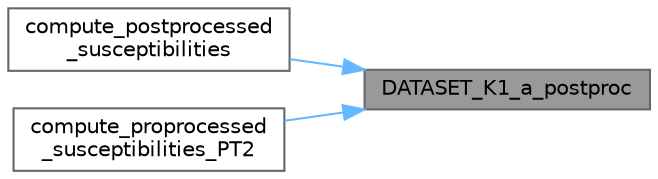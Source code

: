 digraph "DATASET_K1_a_postproc"
{
 // INTERACTIVE_SVG=YES
 // LATEX_PDF_SIZE
  bgcolor="transparent";
  edge [fontname=Helvetica,fontsize=10,labelfontname=Helvetica,labelfontsize=10];
  node [fontname=Helvetica,fontsize=10,shape=box,height=0.2,width=0.4];
  rankdir="RL";
  Node1 [id="Node000001",label="DATASET_K1_a_postproc",height=0.2,width=0.4,color="gray40", fillcolor="grey60", style="filled", fontcolor="black",tooltip=" "];
  Node1 -> Node2 [id="edge1_Node000001_Node000002",dir="back",color="steelblue1",style="solid",tooltip=" "];
  Node2 [id="Node000002",label="compute_postprocessed\l_susceptibilities",height=0.2,width=0.4,color="grey40", fillcolor="white", style="filled",URL="$d9/dae/postprocessing_8c_09_09.html#ad7795529aa43acc4d8c7b94cdcd493db",tooltip=" "];
  Node1 -> Node3 [id="edge2_Node000001_Node000003",dir="back",color="steelblue1",style="solid",tooltip=" "];
  Node3 [id="Node000003",label="compute_proprocessed\l_susceptibilities_PT2",height=0.2,width=0.4,color="grey40", fillcolor="white", style="filled",URL="$d9/dae/postprocessing_8c_09_09.html#af1e2a562265def3e9c99c1e0b2d0fb3b",tooltip=" "];
}
